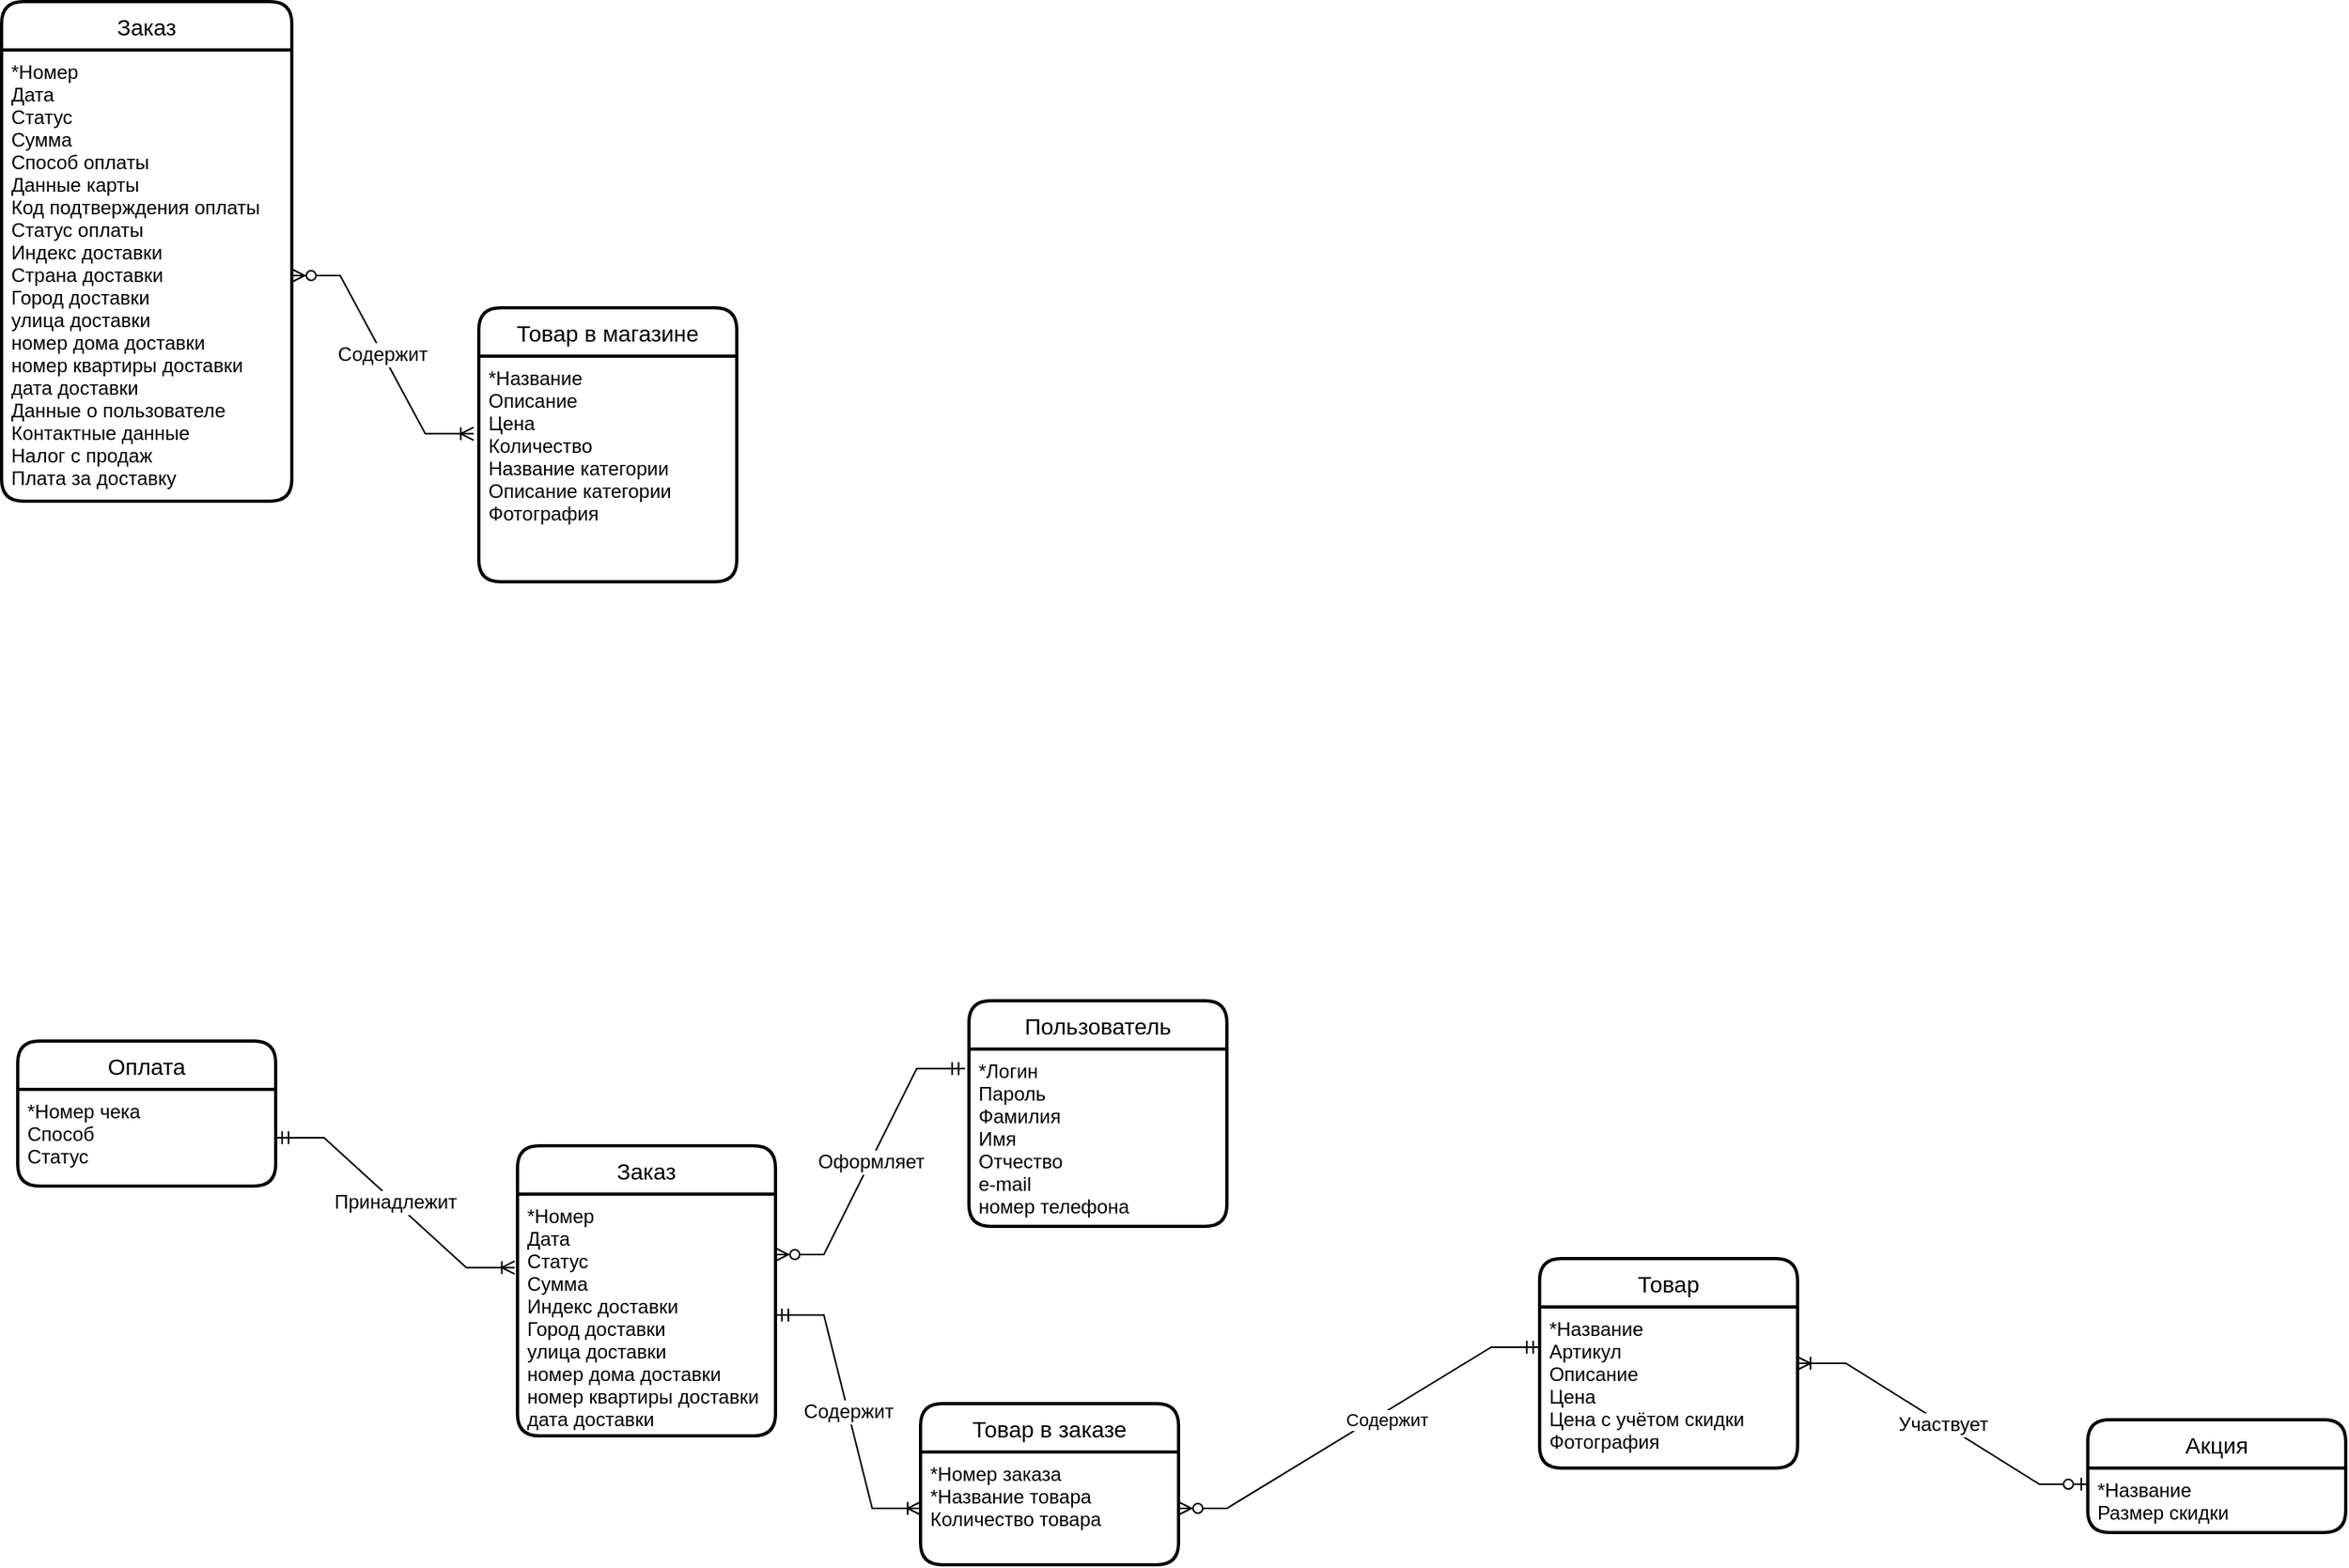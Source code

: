 <mxfile version="21.6.5" type="device">
  <diagram id="krtvxuZzbhJMvh-bHt3j" name="Страница 1">
    <mxGraphModel dx="3453" dy="3189" grid="1" gridSize="10" guides="1" tooltips="1" connect="1" arrows="1" fold="1" page="1" pageScale="1" pageWidth="827" pageHeight="1169" math="0" shadow="0">
      <root>
        <mxCell id="0" />
        <mxCell id="1" parent="0" />
        <mxCell id="tqI9NvLyuhE54j6zXk4g-2" value="Заказ" style="swimlane;childLayout=stackLayout;horizontal=1;startSize=30;horizontalStack=0;rounded=1;fontSize=14;fontStyle=0;strokeWidth=2;resizeParent=0;resizeLast=1;shadow=0;dashed=0;align=center;labelBackgroundColor=#FFFFFF;labelBorderColor=none;" parent="1" vertex="1">
          <mxGeometry x="290" y="-40" width="180" height="310" as="geometry" />
        </mxCell>
        <mxCell id="tqI9NvLyuhE54j6zXk4g-3" value="*Номер&#xa;Дата&#xa;Статус&#xa;Сумма &#xa;Способ оплаты &#xa;Данные карты&#xa;Код подтверждения оплаты&#xa;Статус оплаты&#xa;Индекс доставки&#xa;Страна доставки&#xa;Город доставки&#xa;улица доставки&#xa;номер дома доставки&#xa;номер квартиры доставки&#xa;дата доставки&#xa;Данные о пользователе&#xa;Контактные данные&#xa;Налог с продаж&#xa;Плата за доставку" style="align=left;strokeColor=none;fillColor=none;spacingLeft=4;fontSize=12;verticalAlign=top;resizable=0;rotatable=0;part=1;labelBackgroundColor=#FFFFFF;labelBorderColor=none;" parent="tqI9NvLyuhE54j6zXk4g-2" vertex="1">
          <mxGeometry y="30" width="180" height="280" as="geometry" />
        </mxCell>
        <mxCell id="tqI9NvLyuhE54j6zXk4g-6" value="Товар в магазине" style="swimlane;childLayout=stackLayout;horizontal=1;startSize=30;horizontalStack=0;rounded=1;fontSize=14;fontStyle=0;strokeWidth=2;resizeParent=0;resizeLast=1;shadow=0;dashed=0;align=center;labelBackgroundColor=#FFFFFF;labelBorderColor=none;" parent="1" vertex="1">
          <mxGeometry x="586" y="150" width="160" height="170" as="geometry" />
        </mxCell>
        <mxCell id="tqI9NvLyuhE54j6zXk4g-7" value="*Название&#xa;Описание&#xa;Цена&#xa;Количество&#xa;Название категории&#xa;Описание категории&#xa;Фотография" style="align=left;strokeColor=none;fillColor=none;spacingLeft=4;fontSize=12;verticalAlign=top;resizable=0;rotatable=0;part=1;labelBackgroundColor=#FFFFFF;labelBorderColor=none;" parent="tqI9NvLyuhE54j6zXk4g-6" vertex="1">
          <mxGeometry y="30" width="160" height="140" as="geometry" />
        </mxCell>
        <mxCell id="tqI9NvLyuhE54j6zXk4g-8" value="Содержит" style="edgeStyle=entityRelationEdgeStyle;fontSize=12;html=1;endArrow=ERoneToMany;startArrow=ERzeroToMany;rounded=0;entryX=-0.02;entryY=0.344;entryDx=0;entryDy=0;entryPerimeter=0;startFill=0;endFill=0;" parent="1" source="tqI9NvLyuhE54j6zXk4g-3" target="tqI9NvLyuhE54j6zXk4g-7" edge="1">
          <mxGeometry width="100" height="100" relative="1" as="geometry">
            <mxPoint x="516" y="110" as="sourcePoint" />
            <mxPoint x="616" y="10" as="targetPoint" />
          </mxGeometry>
        </mxCell>
        <mxCell id="tqI9NvLyuhE54j6zXk4g-10" value="Заказ" style="swimlane;childLayout=stackLayout;horizontal=1;startSize=30;horizontalStack=0;rounded=1;fontSize=14;fontStyle=0;strokeWidth=2;resizeParent=0;resizeLast=1;shadow=0;dashed=0;align=center;labelBackgroundColor=#FFFFFF;labelBorderColor=none;" parent="1" vertex="1">
          <mxGeometry x="610" y="670" width="160" height="180" as="geometry" />
        </mxCell>
        <mxCell id="tqI9NvLyuhE54j6zXk4g-11" value="*Номер&#xa;Дата&#xa;Статус&#xa;Сумма&#xa;Индекс доставки&#xa;Город доставки&#xa;улица доставки&#xa;номер дома доставки&#xa;номер квартиры доставки&#xa;дата доставки" style="align=left;strokeColor=none;fillColor=none;spacingLeft=4;fontSize=12;verticalAlign=top;resizable=0;rotatable=0;part=1;labelBackgroundColor=#FFFFFF;labelBorderColor=none;" parent="tqI9NvLyuhE54j6zXk4g-10" vertex="1">
          <mxGeometry y="30" width="160" height="150" as="geometry" />
        </mxCell>
        <mxCell id="tqI9NvLyuhE54j6zXk4g-12" value="Пользователь" style="swimlane;childLayout=stackLayout;horizontal=1;startSize=30;horizontalStack=0;rounded=1;fontSize=14;fontStyle=0;strokeWidth=2;resizeParent=0;resizeLast=1;shadow=0;dashed=0;align=center;labelBackgroundColor=#FFFFFF;labelBorderColor=none;" parent="1" vertex="1">
          <mxGeometry x="890" y="580" width="160" height="140" as="geometry" />
        </mxCell>
        <mxCell id="tqI9NvLyuhE54j6zXk4g-13" value="*Логин&#xa;Пароль&#xa;Фамилия&#xa;Имя&#xa;Отчество&#xa;e-mail&#xa;номер телефона" style="align=left;strokeColor=none;fillColor=none;spacingLeft=4;fontSize=12;verticalAlign=top;resizable=0;rotatable=0;part=1;labelBackgroundColor=#FFFFFF;labelBorderColor=none;" parent="tqI9NvLyuhE54j6zXk4g-12" vertex="1">
          <mxGeometry y="30" width="160" height="110" as="geometry" />
        </mxCell>
        <mxCell id="tqI9NvLyuhE54j6zXk4g-14" value="Содержит" style="edgeStyle=entityRelationEdgeStyle;fontSize=12;html=1;endArrow=ERoneToMany;startArrow=ERmandOne;rounded=0;startFill=0;endFill=0;" parent="1" source="tqI9NvLyuhE54j6zXk4g-11" target="tqI9NvLyuhE54j6zXk4g-17" edge="1">
          <mxGeometry width="100" height="100" relative="1" as="geometry">
            <mxPoint x="706" y="870" as="sourcePoint" />
            <mxPoint x="650" y="970" as="targetPoint" />
          </mxGeometry>
        </mxCell>
        <mxCell id="tqI9NvLyuhE54j6zXk4g-15" value="Оформляет" style="edgeStyle=entityRelationEdgeStyle;fontSize=12;html=1;endArrow=ERzeroToMany;startArrow=ERmandOne;rounded=0;exitX=-0.015;exitY=0.11;exitDx=0;exitDy=0;exitPerimeter=0;entryX=1;entryY=0.25;entryDx=0;entryDy=0;endFill=0;" parent="1" source="tqI9NvLyuhE54j6zXk4g-13" target="tqI9NvLyuhE54j6zXk4g-11" edge="1">
          <mxGeometry width="100" height="100" relative="1" as="geometry">
            <mxPoint x="686" y="670" as="sourcePoint" />
            <mxPoint x="716" y="760" as="targetPoint" />
          </mxGeometry>
        </mxCell>
        <mxCell id="tqI9NvLyuhE54j6zXk4g-16" value="Товар в заказе" style="swimlane;childLayout=stackLayout;horizontal=1;startSize=30;horizontalStack=0;rounded=1;fontSize=14;fontStyle=0;strokeWidth=2;resizeParent=0;resizeLast=1;shadow=0;dashed=0;align=center;" parent="1" vertex="1">
          <mxGeometry x="860" y="830" width="160" height="100" as="geometry" />
        </mxCell>
        <mxCell id="tqI9NvLyuhE54j6zXk4g-17" value="*Номер заказа&#xa;*Название товара&#xa;Количество товара" style="align=left;strokeColor=none;fillColor=none;spacingLeft=4;fontSize=12;verticalAlign=top;resizable=0;rotatable=0;part=1;" parent="tqI9NvLyuhE54j6zXk4g-16" vertex="1">
          <mxGeometry y="30" width="160" height="70" as="geometry" />
        </mxCell>
        <mxCell id="tqI9NvLyuhE54j6zXk4g-18" value="Оплата" style="swimlane;childLayout=stackLayout;horizontal=1;startSize=30;horizontalStack=0;rounded=1;fontSize=14;fontStyle=0;strokeWidth=2;resizeParent=0;resizeLast=1;shadow=0;dashed=0;align=center;labelBackgroundColor=#FFFFFF;labelBorderColor=none;" parent="1" vertex="1">
          <mxGeometry x="300" y="605" width="160" height="90" as="geometry" />
        </mxCell>
        <mxCell id="tqI9NvLyuhE54j6zXk4g-19" value="*Номер чека&#xa;Способ &#xa;Статус " style="align=left;strokeColor=none;fillColor=none;spacingLeft=4;fontSize=12;verticalAlign=top;resizable=0;rotatable=0;part=1;labelBackgroundColor=#FFFFFF;labelBorderColor=none;" parent="tqI9NvLyuhE54j6zXk4g-18" vertex="1">
          <mxGeometry y="30" width="160" height="60" as="geometry" />
        </mxCell>
        <mxCell id="tqI9NvLyuhE54j6zXk4g-20" value="Принадлежит" style="edgeStyle=entityRelationEdgeStyle;fontSize=12;html=1;endArrow=ERoneToMany;startArrow=ERmandOne;rounded=0;entryX=-0.011;entryY=0.304;entryDx=0;entryDy=0;entryPerimeter=0;" parent="1" source="tqI9NvLyuhE54j6zXk4g-19" target="tqI9NvLyuhE54j6zXk4g-11" edge="1">
          <mxGeometry width="100" height="100" relative="1" as="geometry">
            <mxPoint x="370" y="940" as="sourcePoint" />
            <mxPoint x="470" y="840" as="targetPoint" />
          </mxGeometry>
        </mxCell>
        <mxCell id="tqI9NvLyuhE54j6zXk4g-21" value="Товар" style="swimlane;childLayout=stackLayout;horizontal=1;startSize=30;horizontalStack=0;rounded=1;fontSize=14;fontStyle=0;strokeWidth=2;resizeParent=0;resizeLast=1;shadow=0;dashed=0;align=center;labelBackgroundColor=#FFFFFF;labelBorderColor=none;" parent="1" vertex="1">
          <mxGeometry x="1243.96" y="740" width="160" height="130" as="geometry" />
        </mxCell>
        <mxCell id="tqI9NvLyuhE54j6zXk4g-22" value="*Название&#xa;Артикул&#xa;Описание&#xa;Цена&#xa;Цена с учётом скидки&#xa;Фотография" style="align=left;strokeColor=none;fillColor=none;spacingLeft=4;fontSize=12;verticalAlign=top;resizable=0;rotatable=0;part=1;labelBackgroundColor=#FFFFFF;labelBorderColor=none;" parent="tqI9NvLyuhE54j6zXk4g-21" vertex="1">
          <mxGeometry y="30" width="160" height="100" as="geometry" />
        </mxCell>
        <mxCell id="tqI9NvLyuhE54j6zXk4g-23" value="" style="edgeStyle=entityRelationEdgeStyle;fontSize=12;html=1;endArrow=ERzeroToMany;startArrow=ERmandOne;rounded=0;entryX=1;entryY=0.5;entryDx=0;entryDy=0;exitX=0;exitY=0.25;exitDx=0;exitDy=0;" parent="1" source="tqI9NvLyuhE54j6zXk4g-22" target="tqI9NvLyuhE54j6zXk4g-17" edge="1">
          <mxGeometry width="100" height="100" relative="1" as="geometry">
            <mxPoint x="1193.96" y="1030" as="sourcePoint" />
            <mxPoint x="1056.04" y="892.68" as="targetPoint" />
          </mxGeometry>
        </mxCell>
        <mxCell id="tqI9NvLyuhE54j6zXk4g-24" value="Содержит" style="edgeLabel;html=1;align=center;verticalAlign=middle;resizable=0;points=[];" parent="tqI9NvLyuhE54j6zXk4g-23" connectable="0" vertex="1">
          <mxGeometry x="-0.135" y="4" relative="1" as="geometry">
            <mxPoint as="offset" />
          </mxGeometry>
        </mxCell>
        <mxCell id="tqI9NvLyuhE54j6zXk4g-25" value="Акция" style="swimlane;childLayout=stackLayout;horizontal=1;startSize=30;horizontalStack=0;rounded=1;fontSize=14;fontStyle=0;strokeWidth=2;resizeParent=0;resizeLast=1;shadow=0;dashed=0;align=center;labelBackgroundColor=#FFFFFF;labelBorderColor=none;" parent="1" vertex="1">
          <mxGeometry x="1583.96" y="840" width="160" height="70" as="geometry" />
        </mxCell>
        <mxCell id="tqI9NvLyuhE54j6zXk4g-26" value="*Название&#xa;Размер скидки" style="align=left;strokeColor=none;fillColor=none;spacingLeft=4;fontSize=12;verticalAlign=top;resizable=0;rotatable=0;part=1;labelBackgroundColor=#FFFFFF;labelBorderColor=none;" parent="tqI9NvLyuhE54j6zXk4g-25" vertex="1">
          <mxGeometry y="30" width="160" height="40" as="geometry" />
        </mxCell>
        <mxCell id="tqI9NvLyuhE54j6zXk4g-27" value="Участвует" style="edgeStyle=entityRelationEdgeStyle;fontSize=12;html=1;endArrow=ERzeroToOne;startArrow=ERoneToMany;rounded=0;entryX=0;entryY=0.25;entryDx=0;entryDy=0;startFill=0;endFill=0;exitX=1;exitY=0.5;exitDx=0;exitDy=0;" parent="1" source="tqI9NvLyuhE54j6zXk4g-21" target="tqI9NvLyuhE54j6zXk4g-26" edge="1">
          <mxGeometry width="100" height="100" relative="1" as="geometry">
            <mxPoint x="1523.96" y="770" as="sourcePoint" />
            <mxPoint x="1483.96" y="1050" as="targetPoint" />
          </mxGeometry>
        </mxCell>
      </root>
    </mxGraphModel>
  </diagram>
</mxfile>
